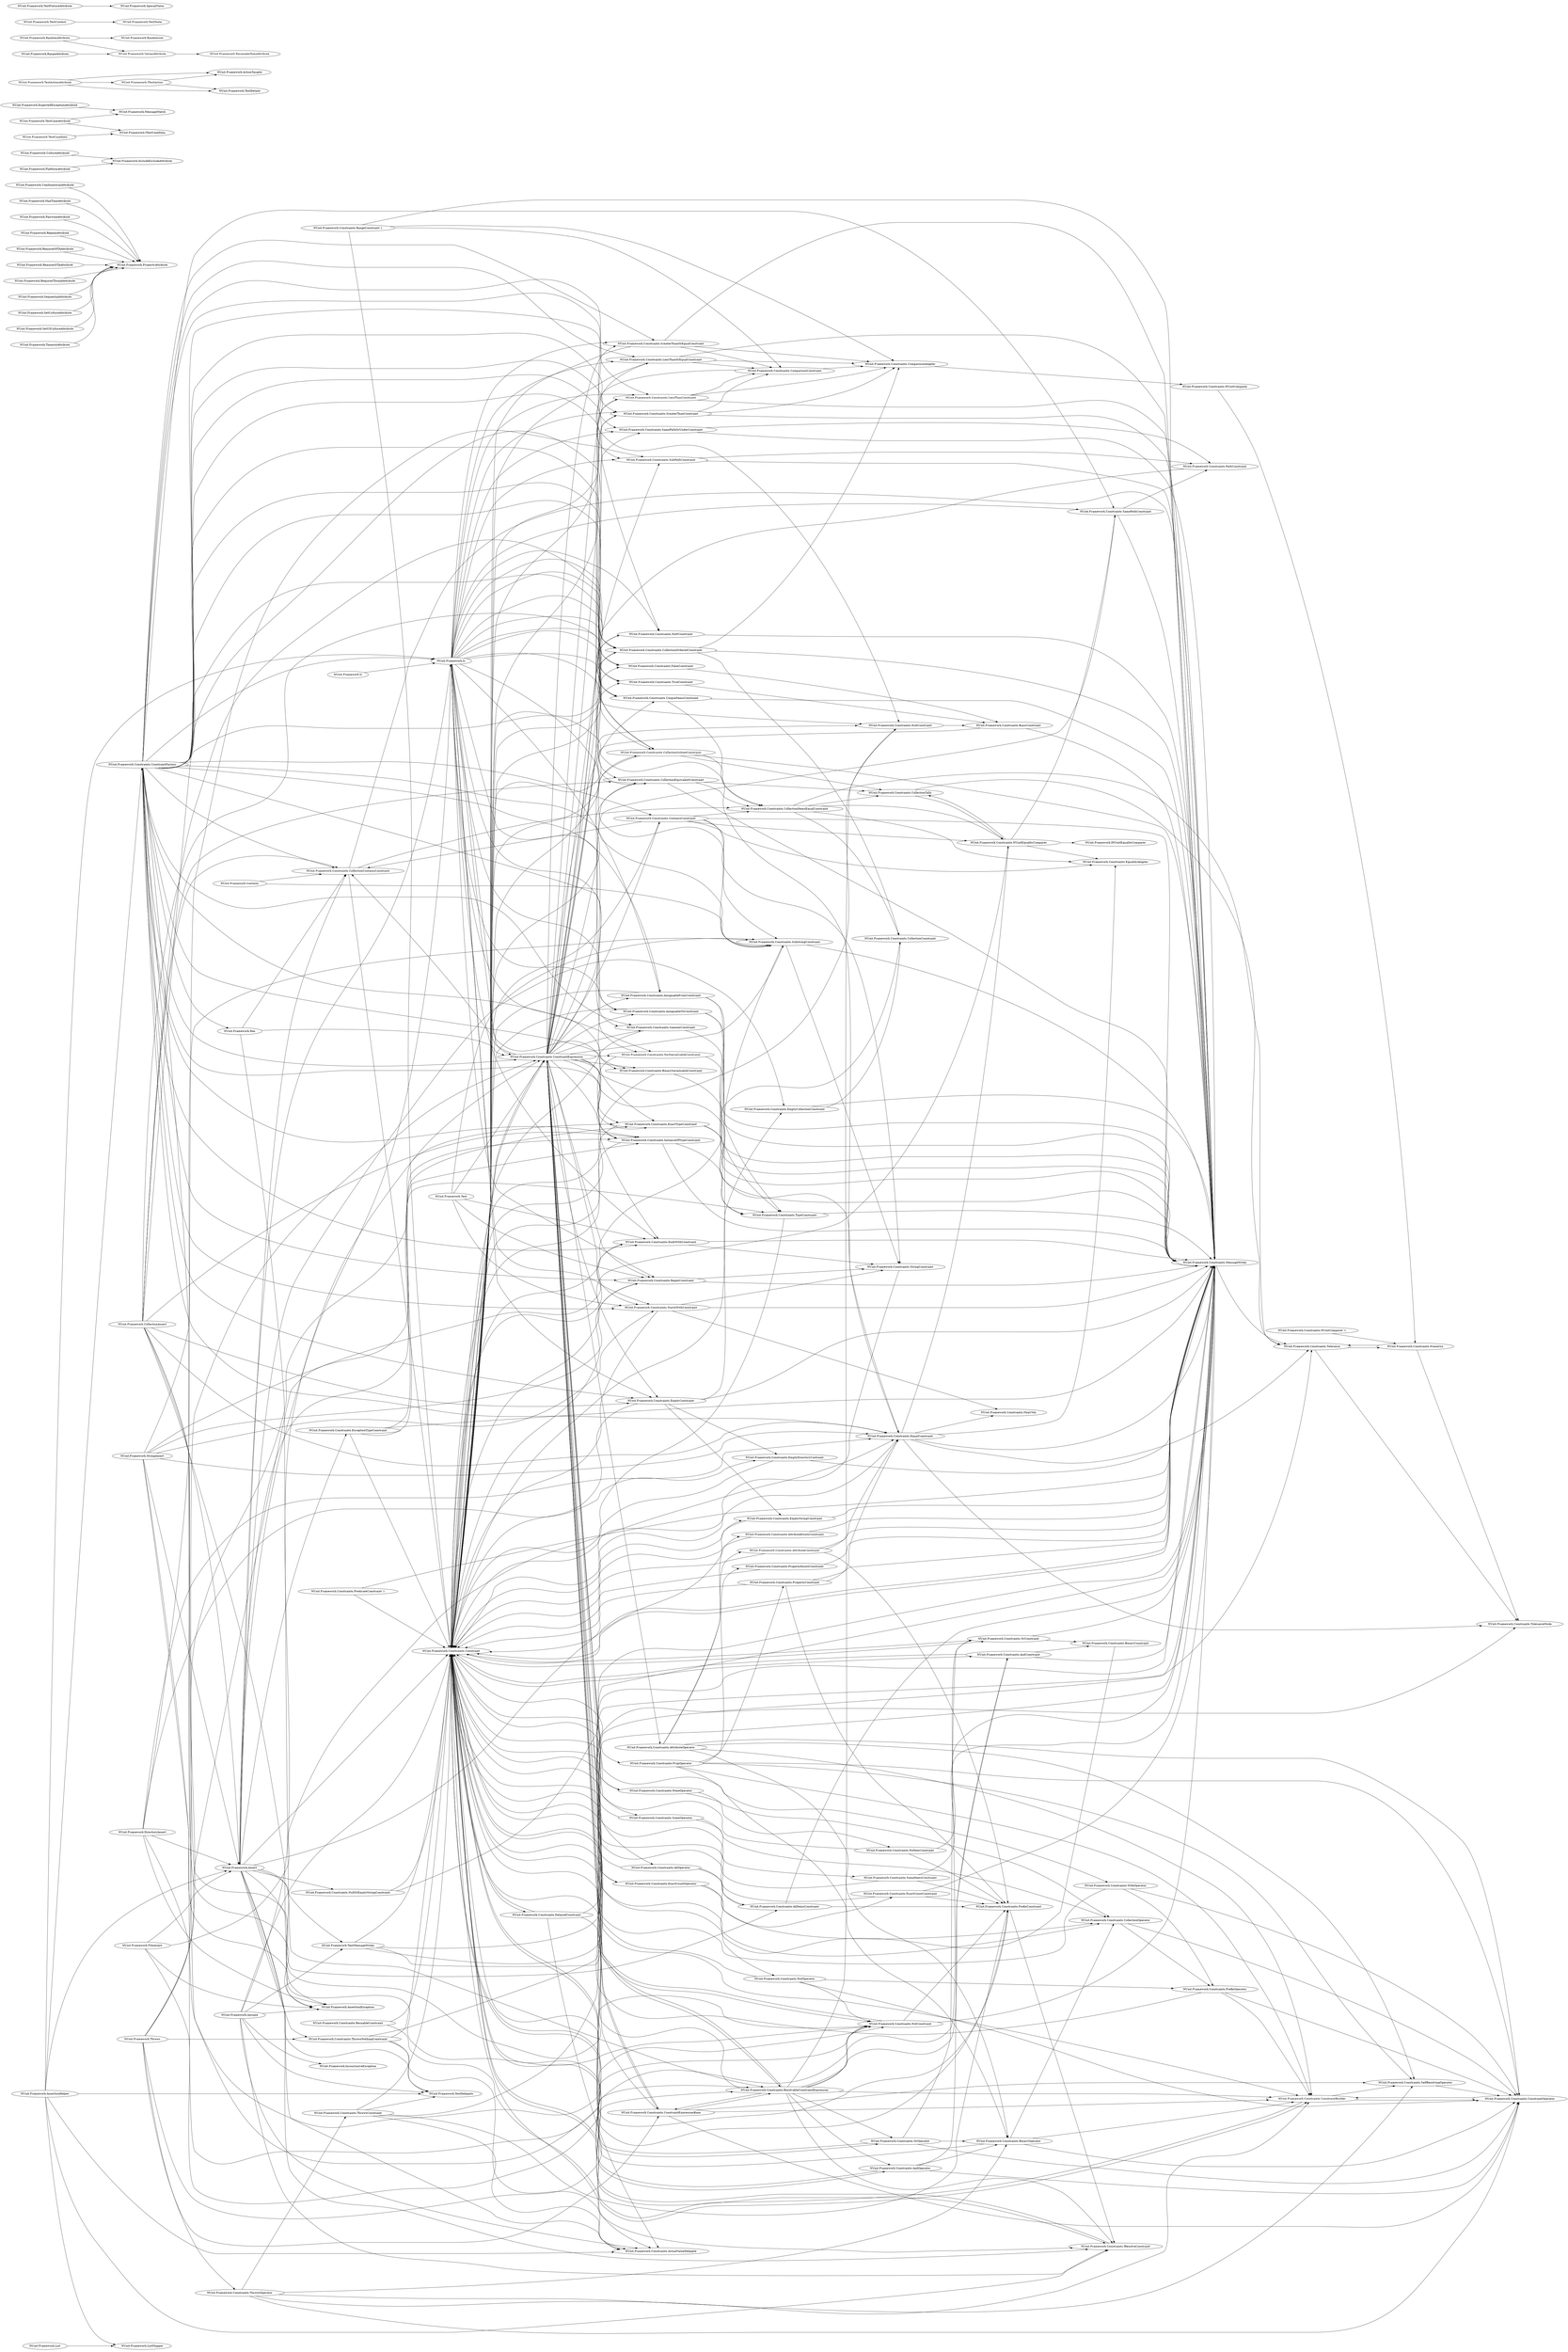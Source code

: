 digraph G {
    page="40,60"; 
    ratio=auto;
    rankdir=LR;
    fontsize=10;
   "NUnit.Framework.Assert" -> { rank=none; "NUnit.Framework.AssertionException"; "NUnit.Framework.Constraints.ActualValueDelegate"; "NUnit.Framework.Constraints.CollectionContainsConstraint"; "NUnit.Framework.Constraints.Constraint"; "NUnit.Framework.Constraints.ConstraintExpression"; "NUnit.Framework.Constraints.EmptyCollectionConstraint"; "NUnit.Framework.Constraints.EmptyStringConstraint"; "NUnit.Framework.Constraints.ExceptionTypeConstraint"; "NUnit.Framework.Constraints.IResolveConstraint"; "NUnit.Framework.Constraints.InstanceOfTypeConstraint"; "NUnit.Framework.Constraints.NotConstraint"; "NUnit.Framework.Constraints.NullOrEmptyStringConstraint"; "NUnit.Framework.Constraints.ThrowsNothingConstraint"; "NUnit.Framework.Is"; "NUnit.Framework.TestDelegate"; "NUnit.Framework.TextMessageWriter" }
   "NUnit.Framework.AssertionHelper" -> { rank=none; "NUnit.Framework.Assert"; "NUnit.Framework.Constraints.ActualValueDelegate"; "NUnit.Framework.Constraints.ConstraintFactory"; "NUnit.Framework.Constraints.IResolveConstraint"; "NUnit.Framework.Is"; "NUnit.Framework.ListMapper"; "NUnit.Framework.TestDelegate" }
   "NUnit.Framework.Assume" -> { rank=none; "NUnit.Framework.AssertionException"; "NUnit.Framework.Constraints.ActualValueDelegate"; "NUnit.Framework.Constraints.Constraint"; "NUnit.Framework.Constraints.IResolveConstraint"; "NUnit.Framework.InconclusiveException"; "NUnit.Framework.Is"; "NUnit.Framework.TestDelegate"; "NUnit.Framework.TextMessageWriter" }
   "NUnit.Framework.CollectionAssert" -> { rank=none; "NUnit.Framework.Assert"; "NUnit.Framework.AssertionException"; "NUnit.Framework.Constraints.AllItemsConstraint"; "NUnit.Framework.Constraints.CollectionContainsConstraint"; "NUnit.Framework.Constraints.CollectionEquivalentConstraint"; "NUnit.Framework.Constraints.CollectionOrderedConstraint"; "NUnit.Framework.Constraints.CollectionSubsetConstraint"; "NUnit.Framework.Constraints.EmptyConstraint"; "NUnit.Framework.Constraints.EqualConstraint"; "NUnit.Framework.Constraints.InstanceOfTypeConstraint"; "NUnit.Framework.Constraints.NotConstraint"; "NUnit.Framework.Constraints.UniqueItemsConstraint" }
   "NUnit.Framework.CombinatorialAttribute" -> { rank=none; "NUnit.Framework.PropertyAttribute" }
   "NUnit.Framework.Constraints.AllItemsConstraint" -> { rank=none; "NUnit.Framework.Constraints.Constraint"; "NUnit.Framework.Constraints.MessageWriter"; "NUnit.Framework.Constraints.PrefixConstraint" }
   "NUnit.Framework.Constraints.AllOperator" -> { rank=none; "NUnit.Framework.Constraints.AllItemsConstraint"; "NUnit.Framework.Constraints.CollectionOperator"; "NUnit.Framework.Constraints.Constraint" }
   "NUnit.Framework.Constraints.AndConstraint" -> { rank=none; "NUnit.Framework.Constraints.BinaryConstraint"; "NUnit.Framework.Constraints.Constraint"; "NUnit.Framework.Constraints.MessageWriter" }
   "NUnit.Framework.Constraints.AndOperator" -> { rank=none; "NUnit.Framework.Constraints.AndConstraint"; "NUnit.Framework.Constraints.BinaryOperator"; "NUnit.Framework.Constraints.Constraint"; "NUnit.Framework.Constraints.ConstraintOperator" }
   "NUnit.Framework.Constraints.AssignableFromConstraint" -> { rank=none; "NUnit.Framework.Constraints.Constraint"; "NUnit.Framework.Constraints.MessageWriter"; "NUnit.Framework.Constraints.TypeConstraint" }
   "NUnit.Framework.Constraints.AssignableToConstraint" -> { rank=none; "NUnit.Framework.Constraints.Constraint"; "NUnit.Framework.Constraints.MessageWriter"; "NUnit.Framework.Constraints.TypeConstraint" }
   "NUnit.Framework.Constraints.AttributeConstraint" -> { rank=none; "NUnit.Framework.Constraints.Constraint"; "NUnit.Framework.Constraints.EqualConstraint"; "NUnit.Framework.Constraints.MessageWriter"; "NUnit.Framework.Constraints.PrefixConstraint" }
   "NUnit.Framework.Constraints.AttributeExistsConstraint" -> { rank=none; "NUnit.Framework.Constraints.Constraint"; "NUnit.Framework.Constraints.MessageWriter" }
   "NUnit.Framework.Constraints.AttributeOperator" -> { rank=none; "NUnit.Framework.Constraints.AttributeConstraint"; "NUnit.Framework.Constraints.AttributeExistsConstraint"; "NUnit.Framework.Constraints.BinaryOperator"; "NUnit.Framework.Constraints.ConstraintBuilder"; "NUnit.Framework.Constraints.ConstraintOperator"; "NUnit.Framework.Constraints.SelfResolvingOperator" }
   "NUnit.Framework.Constraints.BasicConstraint" -> { rank=none; "NUnit.Framework.Constraints.Constraint"; "NUnit.Framework.Constraints.MessageWriter" }
   "NUnit.Framework.Constraints.BinaryConstraint" -> { rank=none; "NUnit.Framework.Constraints.Constraint" }
   "NUnit.Framework.Constraints.BinaryOperator" -> { rank=none; "NUnit.Framework.Constraints.CollectionOperator"; "NUnit.Framework.Constraints.Constraint"; "NUnit.Framework.Constraints.ConstraintBuilder"; "NUnit.Framework.Constraints.ConstraintOperator" }
   "NUnit.Framework.Constraints.BinarySerializableConstraint" -> { rank=none; "NUnit.Framework.Constraints.Constraint"; "NUnit.Framework.Constraints.MessageWriter" }
   "NUnit.Framework.Constraints.CollectionConstraint" -> { rank=none; "NUnit.Framework.Constraints.Constraint" }
   "NUnit.Framework.Constraints.CollectionContainsConstraint" -> { rank=none; "NUnit.Framework.Constraints.CollectionItemsEqualConstraint"; "NUnit.Framework.Constraints.Constraint"; "NUnit.Framework.Constraints.MessageWriter" }
   "NUnit.Framework.Constraints.CollectionEquivalentConstraint" -> { rank=none; "NUnit.Framework.Constraints.CollectionItemsEqualConstraint"; "NUnit.Framework.Constraints.CollectionTally"; "NUnit.Framework.Constraints.Constraint"; "NUnit.Framework.Constraints.MessageWriter" }
   "NUnit.Framework.Constraints.CollectionItemsEqualConstraint" -> { rank=none; "NUnit.Framework.Constraints.CollectionConstraint"; "NUnit.Framework.Constraints.CollectionTally"; "NUnit.Framework.Constraints.EqualityAdapter"; "NUnit.Framework.Constraints.NUnitEqualityComparer"; "NUnit.Framework.Constraints.Tolerance" }
   "NUnit.Framework.Constraints.CollectionOperator" -> { rank=none; "NUnit.Framework.Constraints.ConstraintOperator"; "NUnit.Framework.Constraints.PrefixOperator" }
   "NUnit.Framework.Constraints.CollectionOrderedConstraint" -> { rank=none; "NUnit.Framework.Constraints.CollectionConstraint"; "NUnit.Framework.Constraints.ComparisonAdapter"; "NUnit.Framework.Constraints.Constraint"; "NUnit.Framework.Constraints.MessageWriter" }
   "NUnit.Framework.Constraints.CollectionSubsetConstraint" -> { rank=none; "NUnit.Framework.Constraints.CollectionItemsEqualConstraint"; "NUnit.Framework.Constraints.CollectionTally"; "NUnit.Framework.Constraints.Constraint"; "NUnit.Framework.Constraints.MessageWriter" }
   "NUnit.Framework.Constraints.CollectionTally" -> { rank=none; "NUnit.Framework.Constraints.NUnitEqualityComparer"; "NUnit.Framework.Constraints.Tolerance" }
   "NUnit.Framework.Constraints.ComparisonAdapter" -> { rank=none; "NUnit.Framework.Constraints.NUnitComparer" }
   "NUnit.Framework.Constraints.ComparisonConstraint" -> { rank=none; "NUnit.Framework.Constraints.ComparisonAdapter"; "NUnit.Framework.Constraints.Constraint" }
   "NUnit.Framework.Constraints.Constraint" -> { rank=none; "NUnit.Framework.Constraints.ActualValueDelegate"; "NUnit.Framework.Constraints.AndConstraint"; "NUnit.Framework.Constraints.AndOperator"; "NUnit.Framework.Constraints.ConstraintBuilder"; "NUnit.Framework.Constraints.ConstraintExpression"; "NUnit.Framework.Constraints.DelayedConstraint"; "NUnit.Framework.Constraints.IResolveConstraint"; "NUnit.Framework.Constraints.MessageWriter"; "NUnit.Framework.Constraints.NotConstraint"; "NUnit.Framework.Constraints.NullConstraint"; "NUnit.Framework.Constraints.OrConstraint"; "NUnit.Framework.Constraints.OrOperator" }
   "NUnit.Framework.Constraints.ConstraintBuilder" -> { rank=none; "NUnit.Framework.Constraints.Constraint"; "NUnit.Framework.Constraints.ConstraintOperator"; "NUnit.Framework.Constraints.SelfResolvingOperator" }
   "NUnit.Framework.Constraints.ConstraintExpression" -> { rank=none; "NUnit.Framework.Constraints.AllOperator"; "NUnit.Framework.Constraints.AssignableFromConstraint"; "NUnit.Framework.Constraints.AssignableToConstraint"; "NUnit.Framework.Constraints.AttributeOperator"; "NUnit.Framework.Constraints.BinarySerializableConstraint"; "NUnit.Framework.Constraints.CollectionContainsConstraint"; "NUnit.Framework.Constraints.CollectionEquivalentConstraint"; "NUnit.Framework.Constraints.CollectionOrderedConstraint"; "NUnit.Framework.Constraints.CollectionSubsetConstraint"; "NUnit.Framework.Constraints.Constraint"; "NUnit.Framework.Constraints.ConstraintBuilder"; "NUnit.Framework.Constraints.ConstraintExpressionBase"; "NUnit.Framework.Constraints.ContainsConstraint"; "NUnit.Framework.Constraints.EmptyConstraint"; "NUnit.Framework.Constraints.EndsWithConstraint"; "NUnit.Framework.Constraints.EqualConstraint"; "NUnit.Framework.Constraints.ExactCountOperator"; "NUnit.Framework.Constraints.ExactTypeConstraint"; "NUnit.Framework.Constraints.FalseConstraint"; "NUnit.Framework.Constraints.GreaterThanConstraint"; "NUnit.Framework.Constraints.GreaterThanOrEqualConstraint"; "NUnit.Framework.Constraints.InstanceOfTypeConstraint"; "NUnit.Framework.Constraints.LessThanConstraint"; "NUnit.Framework.Constraints.LessThanOrEqualConstraint"; "NUnit.Framework.Constraints.NaNConstraint"; "NUnit.Framework.Constraints.NoneOperator"; "NUnit.Framework.Constraints.NotOperator"; "NUnit.Framework.Constraints.NullConstraint"; "NUnit.Framework.Constraints.PropOperator"; "NUnit.Framework.Constraints.RegexConstraint"; "NUnit.Framework.Constraints.ResolvableConstraintExpression"; "NUnit.Framework.Constraints.SameAsConstraint"; "NUnit.Framework.Constraints.SamePathConstraint"; "NUnit.Framework.Constraints.SamePathOrUnderConstraint"; "NUnit.Framework.Constraints.SomeOperator"; "NUnit.Framework.Constraints.StartsWithConstraint"; "NUnit.Framework.Constraints.SubPathConstraint"; "NUnit.Framework.Constraints.SubstringConstraint"; "NUnit.Framework.Constraints.TrueConstraint"; "NUnit.Framework.Constraints.UniqueItemsConstraint"; "NUnit.Framework.Constraints.WithOperator"; "NUnit.Framework.Constraints.XmlSerializableConstraint" }
   "NUnit.Framework.Constraints.ConstraintExpressionBase" -> { rank=none; "NUnit.Framework.Constraints.Constraint"; "NUnit.Framework.Constraints.ConstraintBuilder"; "NUnit.Framework.Constraints.ConstraintExpression"; "NUnit.Framework.Constraints.ConstraintOperator"; "NUnit.Framework.Constraints.ResolvableConstraintExpression"; "NUnit.Framework.Constraints.SelfResolvingOperator" }
   "NUnit.Framework.Constraints.ConstraintFactory" -> { rank=none; "NUnit.Framework.Constraints.AssignableFromConstraint"; "NUnit.Framework.Constraints.AssignableToConstraint"; "NUnit.Framework.Constraints.BinarySerializableConstraint"; "NUnit.Framework.Constraints.CollectionContainsConstraint"; "NUnit.Framework.Constraints.CollectionEquivalentConstraint"; "NUnit.Framework.Constraints.CollectionOrderedConstraint"; "NUnit.Framework.Constraints.CollectionSubsetConstraint"; "NUnit.Framework.Constraints.ConstraintExpression"; "NUnit.Framework.Constraints.ContainsConstraint"; "NUnit.Framework.Constraints.EmptyConstraint"; "NUnit.Framework.Constraints.EndsWithConstraint"; "NUnit.Framework.Constraints.EqualConstraint"; "NUnit.Framework.Constraints.ExactTypeConstraint"; "NUnit.Framework.Constraints.FalseConstraint"; "NUnit.Framework.Constraints.GreaterThanConstraint"; "NUnit.Framework.Constraints.GreaterThanOrEqualConstraint"; "NUnit.Framework.Constraints.InstanceOfTypeConstraint"; "NUnit.Framework.Constraints.LessThanConstraint"; "NUnit.Framework.Constraints.LessThanOrEqualConstraint"; "NUnit.Framework.Constraints.NaNConstraint"; "NUnit.Framework.Constraints.NullConstraint"; "NUnit.Framework.Constraints.RegexConstraint"; "NUnit.Framework.Constraints.ResolvableConstraintExpression"; "NUnit.Framework.Constraints.SameAsConstraint"; "NUnit.Framework.Constraints.SamePathConstraint"; "NUnit.Framework.Constraints.SamePathOrUnderConstraint"; "NUnit.Framework.Constraints.StartsWithConstraint"; "NUnit.Framework.Constraints.SubPathConstraint"; "NUnit.Framework.Constraints.SubstringConstraint"; "NUnit.Framework.Constraints.TrueConstraint"; "NUnit.Framework.Constraints.UniqueItemsConstraint"; "NUnit.Framework.Constraints.XmlSerializableConstraint"; "NUnit.Framework.Has"; "NUnit.Framework.Is" }
   "NUnit.Framework.Constraints.ConstraintOperator" -> { rank=none; "NUnit.Framework.Constraints.ConstraintBuilder" }
   "NUnit.Framework.Constraints.ContainsConstraint" -> { rank=none; "NUnit.Framework.Constraints.CollectionContainsConstraint"; "NUnit.Framework.Constraints.CollectionItemsEqualConstraint"; "NUnit.Framework.Constraints.Constraint"; "NUnit.Framework.Constraints.EqualityAdapter"; "NUnit.Framework.Constraints.MessageWriter"; "NUnit.Framework.Constraints.NUnitEqualityComparer"; "NUnit.Framework.Constraints.StringConstraint"; "NUnit.Framework.Constraints.SubstringConstraint" }
   "NUnit.Framework.Constraints.DelayedConstraint" -> { rank=none; "NUnit.Framework.Constraints.ActualValueDelegate"; "NUnit.Framework.Constraints.Constraint"; "NUnit.Framework.Constraints.MessageWriter"; "NUnit.Framework.Constraints.PrefixConstraint" }
   "NUnit.Framework.Constraints.EmptyCollectionConstraint" -> { rank=none; "NUnit.Framework.Constraints.CollectionConstraint"; "NUnit.Framework.Constraints.MessageWriter" }
   "NUnit.Framework.Constraints.EmptyConstraint" -> { rank=none; "NUnit.Framework.Constraints.Constraint"; "NUnit.Framework.Constraints.EmptyCollectionConstraint"; "NUnit.Framework.Constraints.EmptyDirectoryContraint"; "NUnit.Framework.Constraints.EmptyStringConstraint"; "NUnit.Framework.Constraints.MessageWriter" }
   "NUnit.Framework.Constraints.EmptyDirectoryContraint" -> { rank=none; "NUnit.Framework.Constraints.Constraint"; "NUnit.Framework.Constraints.MessageWriter" }
   "NUnit.Framework.Constraints.EmptyStringConstraint" -> { rank=none; "NUnit.Framework.Constraints.Constraint"; "NUnit.Framework.Constraints.MessageWriter" }
   "NUnit.Framework.Constraints.EndsWithConstraint" -> { rank=none; "NUnit.Framework.Constraints.Constraint"; "NUnit.Framework.Constraints.MessageWriter"; "NUnit.Framework.Constraints.StringConstraint" }
   "NUnit.Framework.Constraints.EqualConstraint" -> { rank=none; "NUnit.Framework.Constraints.Constraint"; "NUnit.Framework.Constraints.EqualityAdapter"; "NUnit.Framework.Constraints.MessageWriter"; "NUnit.Framework.Constraints.MsgUtils"; "NUnit.Framework.Constraints.NUnitEqualityComparer"; "NUnit.Framework.Constraints.Tolerance"; "NUnit.Framework.Constraints.ToleranceMode" }
   "NUnit.Framework.Constraints.ExactCountConstraint" -> { rank=none; "NUnit.Framework.Constraints.Constraint"; "NUnit.Framework.Constraints.MessageWriter"; "NUnit.Framework.Constraints.PrefixConstraint" }
   "NUnit.Framework.Constraints.ExactCountOperator" -> { rank=none; "NUnit.Framework.Constraints.CollectionOperator"; "NUnit.Framework.Constraints.Constraint"; "NUnit.Framework.Constraints.ExactCountConstraint" }
   "NUnit.Framework.Constraints.ExactTypeConstraint" -> { rank=none; "NUnit.Framework.Constraints.Constraint"; "NUnit.Framework.Constraints.MessageWriter"; "NUnit.Framework.Constraints.TypeConstraint" }
   "NUnit.Framework.Constraints.ExceptionTypeConstraint" -> { rank=none; "NUnit.Framework.Constraints.Constraint"; "NUnit.Framework.Constraints.ExactTypeConstraint"; "NUnit.Framework.Constraints.MessageWriter"; "NUnit.Framework.Constraints.TypeConstraint" }
   "NUnit.Framework.Constraints.FalseConstraint" -> { rank=none; "NUnit.Framework.Constraints.BasicConstraint" }
   "NUnit.Framework.Constraints.GreaterThanConstraint" -> { rank=none; "NUnit.Framework.Constraints.ComparisonAdapter"; "NUnit.Framework.Constraints.ComparisonConstraint"; "NUnit.Framework.Constraints.Constraint"; "NUnit.Framework.Constraints.MessageWriter" }
   "NUnit.Framework.Constraints.GreaterThanOrEqualConstraint" -> { rank=none; "NUnit.Framework.Constraints.ComparisonAdapter"; "NUnit.Framework.Constraints.ComparisonConstraint"; "NUnit.Framework.Constraints.Constraint"; "NUnit.Framework.Constraints.MessageWriter" }
   "NUnit.Framework.Constraints.IResolveConstraint" -> { rank=none; "NUnit.Framework.Constraints.Constraint" }
   "NUnit.Framework.Constraints.InstanceOfTypeConstraint" -> { rank=none; "NUnit.Framework.Constraints.Constraint"; "NUnit.Framework.Constraints.MessageWriter"; "NUnit.Framework.Constraints.TypeConstraint" }
   "NUnit.Framework.Constraints.LessThanConstraint" -> { rank=none; "NUnit.Framework.Constraints.ComparisonAdapter"; "NUnit.Framework.Constraints.ComparisonConstraint"; "NUnit.Framework.Constraints.Constraint"; "NUnit.Framework.Constraints.MessageWriter" }
   "NUnit.Framework.Constraints.LessThanOrEqualConstraint" -> { rank=none; "NUnit.Framework.Constraints.ComparisonAdapter"; "NUnit.Framework.Constraints.ComparisonConstraint"; "NUnit.Framework.Constraints.Constraint"; "NUnit.Framework.Constraints.MessageWriter" }
   "NUnit.Framework.Constraints.MessageWriter" -> { rank=none; "NUnit.Framework.Constraints.Constraint"; "NUnit.Framework.Constraints.Tolerance" }
   "NUnit.Framework.Constraints.NUnitComparer" -> { rank=none; "NUnit.Framework.Constraints.Numerics" }
   "NUnit.Framework.Constraints.NUnitComparer`1" -> { rank=none; "NUnit.Framework.Constraints.Numerics" }
   "NUnit.Framework.Constraints.NUnitEqualityComparer" -> { rank=none; "NUnit.Framework.Constraints.CollectionTally"; "NUnit.Framework.Constraints.Constraint"; "NUnit.Framework.Constraints.EqualityAdapter"; "NUnit.Framework.Constraints.SamePathConstraint"; "NUnit.Framework.INUnitEqualityComparer" }
   "NUnit.Framework.Constraints.NaNConstraint" -> { rank=none; "NUnit.Framework.Constraints.Constraint"; "NUnit.Framework.Constraints.MessageWriter" }
   "NUnit.Framework.Constraints.NoItemConstraint" -> { rank=none; "NUnit.Framework.Constraints.Constraint"; "NUnit.Framework.Constraints.MessageWriter"; "NUnit.Framework.Constraints.PrefixConstraint" }
   "NUnit.Framework.Constraints.NoneOperator" -> { rank=none; "NUnit.Framework.Constraints.CollectionOperator"; "NUnit.Framework.Constraints.Constraint"; "NUnit.Framework.Constraints.NoItemConstraint" }
   "NUnit.Framework.Constraints.NotConstraint" -> { rank=none; "NUnit.Framework.Constraints.Constraint"; "NUnit.Framework.Constraints.MessageWriter"; "NUnit.Framework.Constraints.PrefixConstraint" }
   "NUnit.Framework.Constraints.NotOperator" -> { rank=none; "NUnit.Framework.Constraints.Constraint"; "NUnit.Framework.Constraints.ConstraintOperator"; "NUnit.Framework.Constraints.NotConstraint"; "NUnit.Framework.Constraints.PrefixOperator" }
   "NUnit.Framework.Constraints.NullConstraint" -> { rank=none; "NUnit.Framework.Constraints.BasicConstraint" }
   "NUnit.Framework.Constraints.NullOrEmptyStringConstraint" -> { rank=none; "NUnit.Framework.Constraints.Constraint"; "NUnit.Framework.Constraints.MessageWriter" }
   "NUnit.Framework.Constraints.Numerics" -> { rank=none; "NUnit.Framework.Constraints.Tolerance"; "NUnit.Framework.Constraints.ToleranceMode" }
   "NUnit.Framework.Constraints.OrConstraint" -> { rank=none; "NUnit.Framework.Constraints.BinaryConstraint"; "NUnit.Framework.Constraints.Constraint"; "NUnit.Framework.Constraints.MessageWriter" }
   "NUnit.Framework.Constraints.OrOperator" -> { rank=none; "NUnit.Framework.Constraints.BinaryOperator"; "NUnit.Framework.Constraints.Constraint"; "NUnit.Framework.Constraints.ConstraintOperator"; "NUnit.Framework.Constraints.OrConstraint" }
   "NUnit.Framework.Constraints.PathConstraint" -> { rank=none; "NUnit.Framework.Constraints.Constraint" }
   "NUnit.Framework.Constraints.PredicateConstraint`1" -> { rank=none; "NUnit.Framework.Constraints.Constraint"; "NUnit.Framework.Constraints.MessageWriter" }
   "NUnit.Framework.Constraints.PrefixConstraint" -> { rank=none; "NUnit.Framework.Constraints.Constraint"; "NUnit.Framework.Constraints.IResolveConstraint" }
   "NUnit.Framework.Constraints.PrefixOperator" -> { rank=none; "NUnit.Framework.Constraints.Constraint"; "NUnit.Framework.Constraints.ConstraintBuilder"; "NUnit.Framework.Constraints.ConstraintOperator" }
   "NUnit.Framework.Constraints.PropOperator" -> { rank=none; "NUnit.Framework.Constraints.BinaryOperator"; "NUnit.Framework.Constraints.ConstraintBuilder"; "NUnit.Framework.Constraints.ConstraintOperator"; "NUnit.Framework.Constraints.PropertyConstraint"; "NUnit.Framework.Constraints.PropertyExistsConstraint"; "NUnit.Framework.Constraints.SelfResolvingOperator" }
   "NUnit.Framework.Constraints.PropertyConstraint" -> { rank=none; "NUnit.Framework.Constraints.Constraint"; "NUnit.Framework.Constraints.EqualConstraint"; "NUnit.Framework.Constraints.MessageWriter"; "NUnit.Framework.Constraints.PrefixConstraint" }
   "NUnit.Framework.Constraints.PropertyExistsConstraint" -> { rank=none; "NUnit.Framework.Constraints.Constraint"; "NUnit.Framework.Constraints.MessageWriter" }
   "NUnit.Framework.Constraints.RangeConstraint`1" -> { rank=none; "NUnit.Framework.Constraints.ComparisonAdapter"; "NUnit.Framework.Constraints.ComparisonConstraint"; "NUnit.Framework.Constraints.Constraint"; "NUnit.Framework.Constraints.MessageWriter" }
   "NUnit.Framework.Constraints.RegexConstraint" -> { rank=none; "NUnit.Framework.Constraints.Constraint"; "NUnit.Framework.Constraints.MessageWriter"; "NUnit.Framework.Constraints.StringConstraint" }
   "NUnit.Framework.Constraints.ResolvableConstraintExpression" -> { rank=none; "NUnit.Framework.Constraints.AndConstraint"; "NUnit.Framework.Constraints.AndOperator"; "NUnit.Framework.Constraints.Constraint"; "NUnit.Framework.Constraints.ConstraintBuilder"; "NUnit.Framework.Constraints.ConstraintExpression"; "NUnit.Framework.Constraints.ConstraintExpressionBase"; "NUnit.Framework.Constraints.IResolveConstraint"; "NUnit.Framework.Constraints.NotConstraint"; "NUnit.Framework.Constraints.NullConstraint"; "NUnit.Framework.Constraints.OrConstraint"; "NUnit.Framework.Constraints.OrOperator" }
   "NUnit.Framework.Constraints.ReusableConstraint" -> { rank=none; "NUnit.Framework.Constraints.Constraint"; "NUnit.Framework.Constraints.IResolveConstraint" }
   "NUnit.Framework.Constraints.SameAsConstraint" -> { rank=none; "NUnit.Framework.Constraints.Constraint"; "NUnit.Framework.Constraints.MessageWriter" }
   "NUnit.Framework.Constraints.SamePathConstraint" -> { rank=none; "NUnit.Framework.Constraints.MessageWriter"; "NUnit.Framework.Constraints.PathConstraint" }
   "NUnit.Framework.Constraints.SamePathOrUnderConstraint" -> { rank=none; "NUnit.Framework.Constraints.MessageWriter"; "NUnit.Framework.Constraints.PathConstraint" }
   "NUnit.Framework.Constraints.SelfResolvingOperator" -> { rank=none; "NUnit.Framework.Constraints.ConstraintOperator" }
   "NUnit.Framework.Constraints.SomeItemsConstraint" -> { rank=none; "NUnit.Framework.Constraints.Constraint"; "NUnit.Framework.Constraints.MessageWriter"; "NUnit.Framework.Constraints.PrefixConstraint" }
   "NUnit.Framework.Constraints.SomeOperator" -> { rank=none; "NUnit.Framework.Constraints.CollectionOperator"; "NUnit.Framework.Constraints.Constraint"; "NUnit.Framework.Constraints.SomeItemsConstraint" }
   "NUnit.Framework.Constraints.StartsWithConstraint" -> { rank=none; "NUnit.Framework.Constraints.Constraint"; "NUnit.Framework.Constraints.MessageWriter"; "NUnit.Framework.Constraints.MsgUtils"; "NUnit.Framework.Constraints.StringConstraint" }
   "NUnit.Framework.Constraints.StringConstraint" -> { rank=none; "NUnit.Framework.Constraints.Constraint" }
   "NUnit.Framework.Constraints.SubPathConstraint" -> { rank=none; "NUnit.Framework.Constraints.MessageWriter"; "NUnit.Framework.Constraints.PathConstraint" }
   "NUnit.Framework.Constraints.SubstringConstraint" -> { rank=none; "NUnit.Framework.Constraints.Constraint"; "NUnit.Framework.Constraints.MessageWriter"; "NUnit.Framework.Constraints.StringConstraint" }
   "NUnit.Framework.Constraints.ThrowsConstraint" -> { rank=none; "NUnit.Framework.Constraints.ActualValueDelegate"; "NUnit.Framework.Constraints.Constraint"; "NUnit.Framework.Constraints.MessageWriter"; "NUnit.Framework.Constraints.PrefixConstraint"; "NUnit.Framework.TestDelegate" }
   "NUnit.Framework.Constraints.ThrowsNothingConstraint" -> { rank=none; "NUnit.Framework.Constraints.ActualValueDelegate"; "NUnit.Framework.Constraints.Constraint"; "NUnit.Framework.Constraints.MessageWriter"; "NUnit.Framework.TestDelegate" }
   "NUnit.Framework.Constraints.ThrowsOperator" -> { rank=none; "NUnit.Framework.Constraints.BinaryOperator"; "NUnit.Framework.Constraints.ConstraintBuilder"; "NUnit.Framework.Constraints.ConstraintOperator"; "NUnit.Framework.Constraints.SelfResolvingOperator"; "NUnit.Framework.Constraints.ThrowsConstraint" }
   "NUnit.Framework.Constraints.Tolerance" -> { rank=none; "NUnit.Framework.Constraints.Numerics"; "NUnit.Framework.Constraints.ToleranceMode" }
   "NUnit.Framework.Constraints.TrueConstraint" -> { rank=none; "NUnit.Framework.Constraints.BasicConstraint" }
   "NUnit.Framework.Constraints.TypeConstraint" -> { rank=none; "NUnit.Framework.Constraints.Constraint"; "NUnit.Framework.Constraints.MessageWriter" }
   "NUnit.Framework.Constraints.UniqueItemsConstraint" -> { rank=none; "NUnit.Framework.Constraints.CollectionItemsEqualConstraint"; "NUnit.Framework.Constraints.MessageWriter" }
   "NUnit.Framework.Constraints.WithOperator" -> { rank=none; "NUnit.Framework.Constraints.Constraint"; "NUnit.Framework.Constraints.ConstraintOperator"; "NUnit.Framework.Constraints.PrefixOperator" }
   "NUnit.Framework.Constraints.XmlSerializableConstraint" -> { rank=none; "NUnit.Framework.Constraints.Constraint"; "NUnit.Framework.Constraints.MessageWriter" }
   "NUnit.Framework.Contains" -> { rank=none; "NUnit.Framework.Constraints.CollectionContainsConstraint"; "NUnit.Framework.Constraints.SubstringConstraint" }
   "NUnit.Framework.CultureAttribute" -> { rank=none; "NUnit.Framework.IncludeExcludeAttribute" }
   "NUnit.Framework.DirectoryAssert" -> { rank=none; "NUnit.Framework.Assert"; "NUnit.Framework.AssertionException"; "NUnit.Framework.Constraints.EmptyDirectoryContraint"; "NUnit.Framework.Constraints.EqualConstraint"; "NUnit.Framework.Constraints.NotConstraint"; "NUnit.Framework.Constraints.SubPathConstraint" }
   "NUnit.Framework.ExpectedExceptionAttribute" -> { rank=none; "NUnit.Framework.MessageMatch" }
   "NUnit.Framework.FileAssert" -> { rank=none; "NUnit.Framework.Assert"; "NUnit.Framework.AssertionException"; "NUnit.Framework.Constraints.EqualConstraint"; "NUnit.Framework.Constraints.NotConstraint" }
   "NUnit.Framework.Has" -> { rank=none; "NUnit.Framework.Constraints.CollectionContainsConstraint"; "NUnit.Framework.Constraints.ConstraintExpression"; "NUnit.Framework.Constraints.ResolvableConstraintExpression" }
   "NUnit.Framework.ITestAction" -> { rank=none; "NUnit.Framework.ActionTargets"; "NUnit.Framework.TestDetails" }
   "NUnit.Framework.Is" -> { rank=none; "NUnit.Framework.Constraints.AssignableFromConstraint"; "NUnit.Framework.Constraints.AssignableToConstraint"; "NUnit.Framework.Constraints.BinarySerializableConstraint"; "NUnit.Framework.Constraints.CollectionEquivalentConstraint"; "NUnit.Framework.Constraints.CollectionOrderedConstraint"; "NUnit.Framework.Constraints.CollectionSubsetConstraint"; "NUnit.Framework.Constraints.ConstraintExpression"; "NUnit.Framework.Constraints.EmptyConstraint"; "NUnit.Framework.Constraints.EndsWithConstraint"; "NUnit.Framework.Constraints.EqualConstraint"; "NUnit.Framework.Constraints.ExactTypeConstraint"; "NUnit.Framework.Constraints.FalseConstraint"; "NUnit.Framework.Constraints.GreaterThanConstraint"; "NUnit.Framework.Constraints.GreaterThanOrEqualConstraint"; "NUnit.Framework.Constraints.InstanceOfTypeConstraint"; "NUnit.Framework.Constraints.LessThanConstraint"; "NUnit.Framework.Constraints.LessThanOrEqualConstraint"; "NUnit.Framework.Constraints.NaNConstraint"; "NUnit.Framework.Constraints.NullConstraint"; "NUnit.Framework.Constraints.RegexConstraint"; "NUnit.Framework.Constraints.SameAsConstraint"; "NUnit.Framework.Constraints.SamePathConstraint"; "NUnit.Framework.Constraints.SamePathOrUnderConstraint"; "NUnit.Framework.Constraints.StartsWithConstraint"; "NUnit.Framework.Constraints.SubPathConstraint"; "NUnit.Framework.Constraints.SubstringConstraint"; "NUnit.Framework.Constraints.TrueConstraint"; "NUnit.Framework.Constraints.UniqueItemsConstraint"; "NUnit.Framework.Constraints.XmlSerializableConstraint" }
   "NUnit.Framework.Iz" -> { rank=none; "NUnit.Framework.Is" }
   "NUnit.Framework.List" -> { rank=none; "NUnit.Framework.ListMapper" }
   "NUnit.Framework.MaxTimeAttribute" -> { rank=none; "NUnit.Framework.PropertyAttribute" }
   "NUnit.Framework.PairwiseAttribute" -> { rank=none; "NUnit.Framework.PropertyAttribute" }
   "NUnit.Framework.PlatformAttribute" -> { rank=none; "NUnit.Framework.IncludeExcludeAttribute" }
   "NUnit.Framework.RandomAttribute" -> { rank=none; "NUnit.Framework.Randomizer"; "NUnit.Framework.ValuesAttribute" }
   "NUnit.Framework.RangeAttribute" -> { rank=none; "NUnit.Framework.ValuesAttribute" }
   "NUnit.Framework.RepeatAttribute" -> { rank=none; "NUnit.Framework.PropertyAttribute" }
   "NUnit.Framework.RequiresMTAAttribute" -> { rank=none; "NUnit.Framework.PropertyAttribute" }
   "NUnit.Framework.RequiresSTAAttribute" -> { rank=none; "NUnit.Framework.PropertyAttribute" }
   "NUnit.Framework.RequiresThreadAttribute" -> { rank=none; "NUnit.Framework.PropertyAttribute" }
   "NUnit.Framework.SequentialAttribute" -> { rank=none; "NUnit.Framework.PropertyAttribute" }
   "NUnit.Framework.SetCultureAttribute" -> { rank=none; "NUnit.Framework.PropertyAttribute" }
   "NUnit.Framework.SetUICultureAttribute" -> { rank=none; "NUnit.Framework.PropertyAttribute" }
   "NUnit.Framework.StringAssert" -> { rank=none; "NUnit.Framework.Assert"; "NUnit.Framework.AssertionException"; "NUnit.Framework.Constraints.EndsWithConstraint"; "NUnit.Framework.Constraints.EqualConstraint"; "NUnit.Framework.Constraints.NotConstraint"; "NUnit.Framework.Constraints.RegexConstraint"; "NUnit.Framework.Constraints.StartsWithConstraint"; "NUnit.Framework.Constraints.SubstringConstraint" }
   "NUnit.Framework.TestActionAttribute" -> { rank=none; "NUnit.Framework.ActionTargets"; "NUnit.Framework.ITestAction"; "NUnit.Framework.TestDetails" }
   "NUnit.Framework.TestCaseAttribute" -> { rank=none; "NUnit.Framework.ITestCaseData"; "NUnit.Framework.MessageMatch" }
   "NUnit.Framework.TestCaseData" -> { rank=none; "NUnit.Framework.ITestCaseData" }
   "NUnit.Framework.TestContext" -> { rank=none; "NUnit.Framework.TestState" }
   "NUnit.Framework.TestFixtureAttribute" -> { rank=none; "NUnit.Framework.SpecialValue" }
   "NUnit.Framework.Text" -> { rank=none; "NUnit.Framework.Constraints.ConstraintExpression"; "NUnit.Framework.Constraints.EndsWithConstraint"; "NUnit.Framework.Constraints.RegexConstraint"; "NUnit.Framework.Constraints.StartsWithConstraint"; "NUnit.Framework.Constraints.SubstringConstraint" }
   "NUnit.Framework.TextMessageWriter" -> { rank=none; "NUnit.Framework.Constraints.Constraint"; "NUnit.Framework.Constraints.MessageWriter"; "NUnit.Framework.Constraints.Tolerance"; "NUnit.Framework.Constraints.ToleranceMode" }
   "NUnit.Framework.Throws" -> { rank=none; "NUnit.Framework.Constraints.ConstraintExpression"; "NUnit.Framework.Constraints.ConstraintExpressionBase"; "NUnit.Framework.Constraints.ExactTypeConstraint"; "NUnit.Framework.Constraints.InstanceOfTypeConstraint"; "NUnit.Framework.Constraints.ResolvableConstraintExpression"; "NUnit.Framework.Constraints.ThrowsNothingConstraint"; "NUnit.Framework.Constraints.ThrowsOperator" }
   "NUnit.Framework.TimeoutAttribute" -> { rank=none; "NUnit.Framework.PropertyAttribute" }
   "NUnit.Framework.ValuesAttribute" -> { rank=none; "NUnit.Framework.ParameterDataAttribute" }
   }
